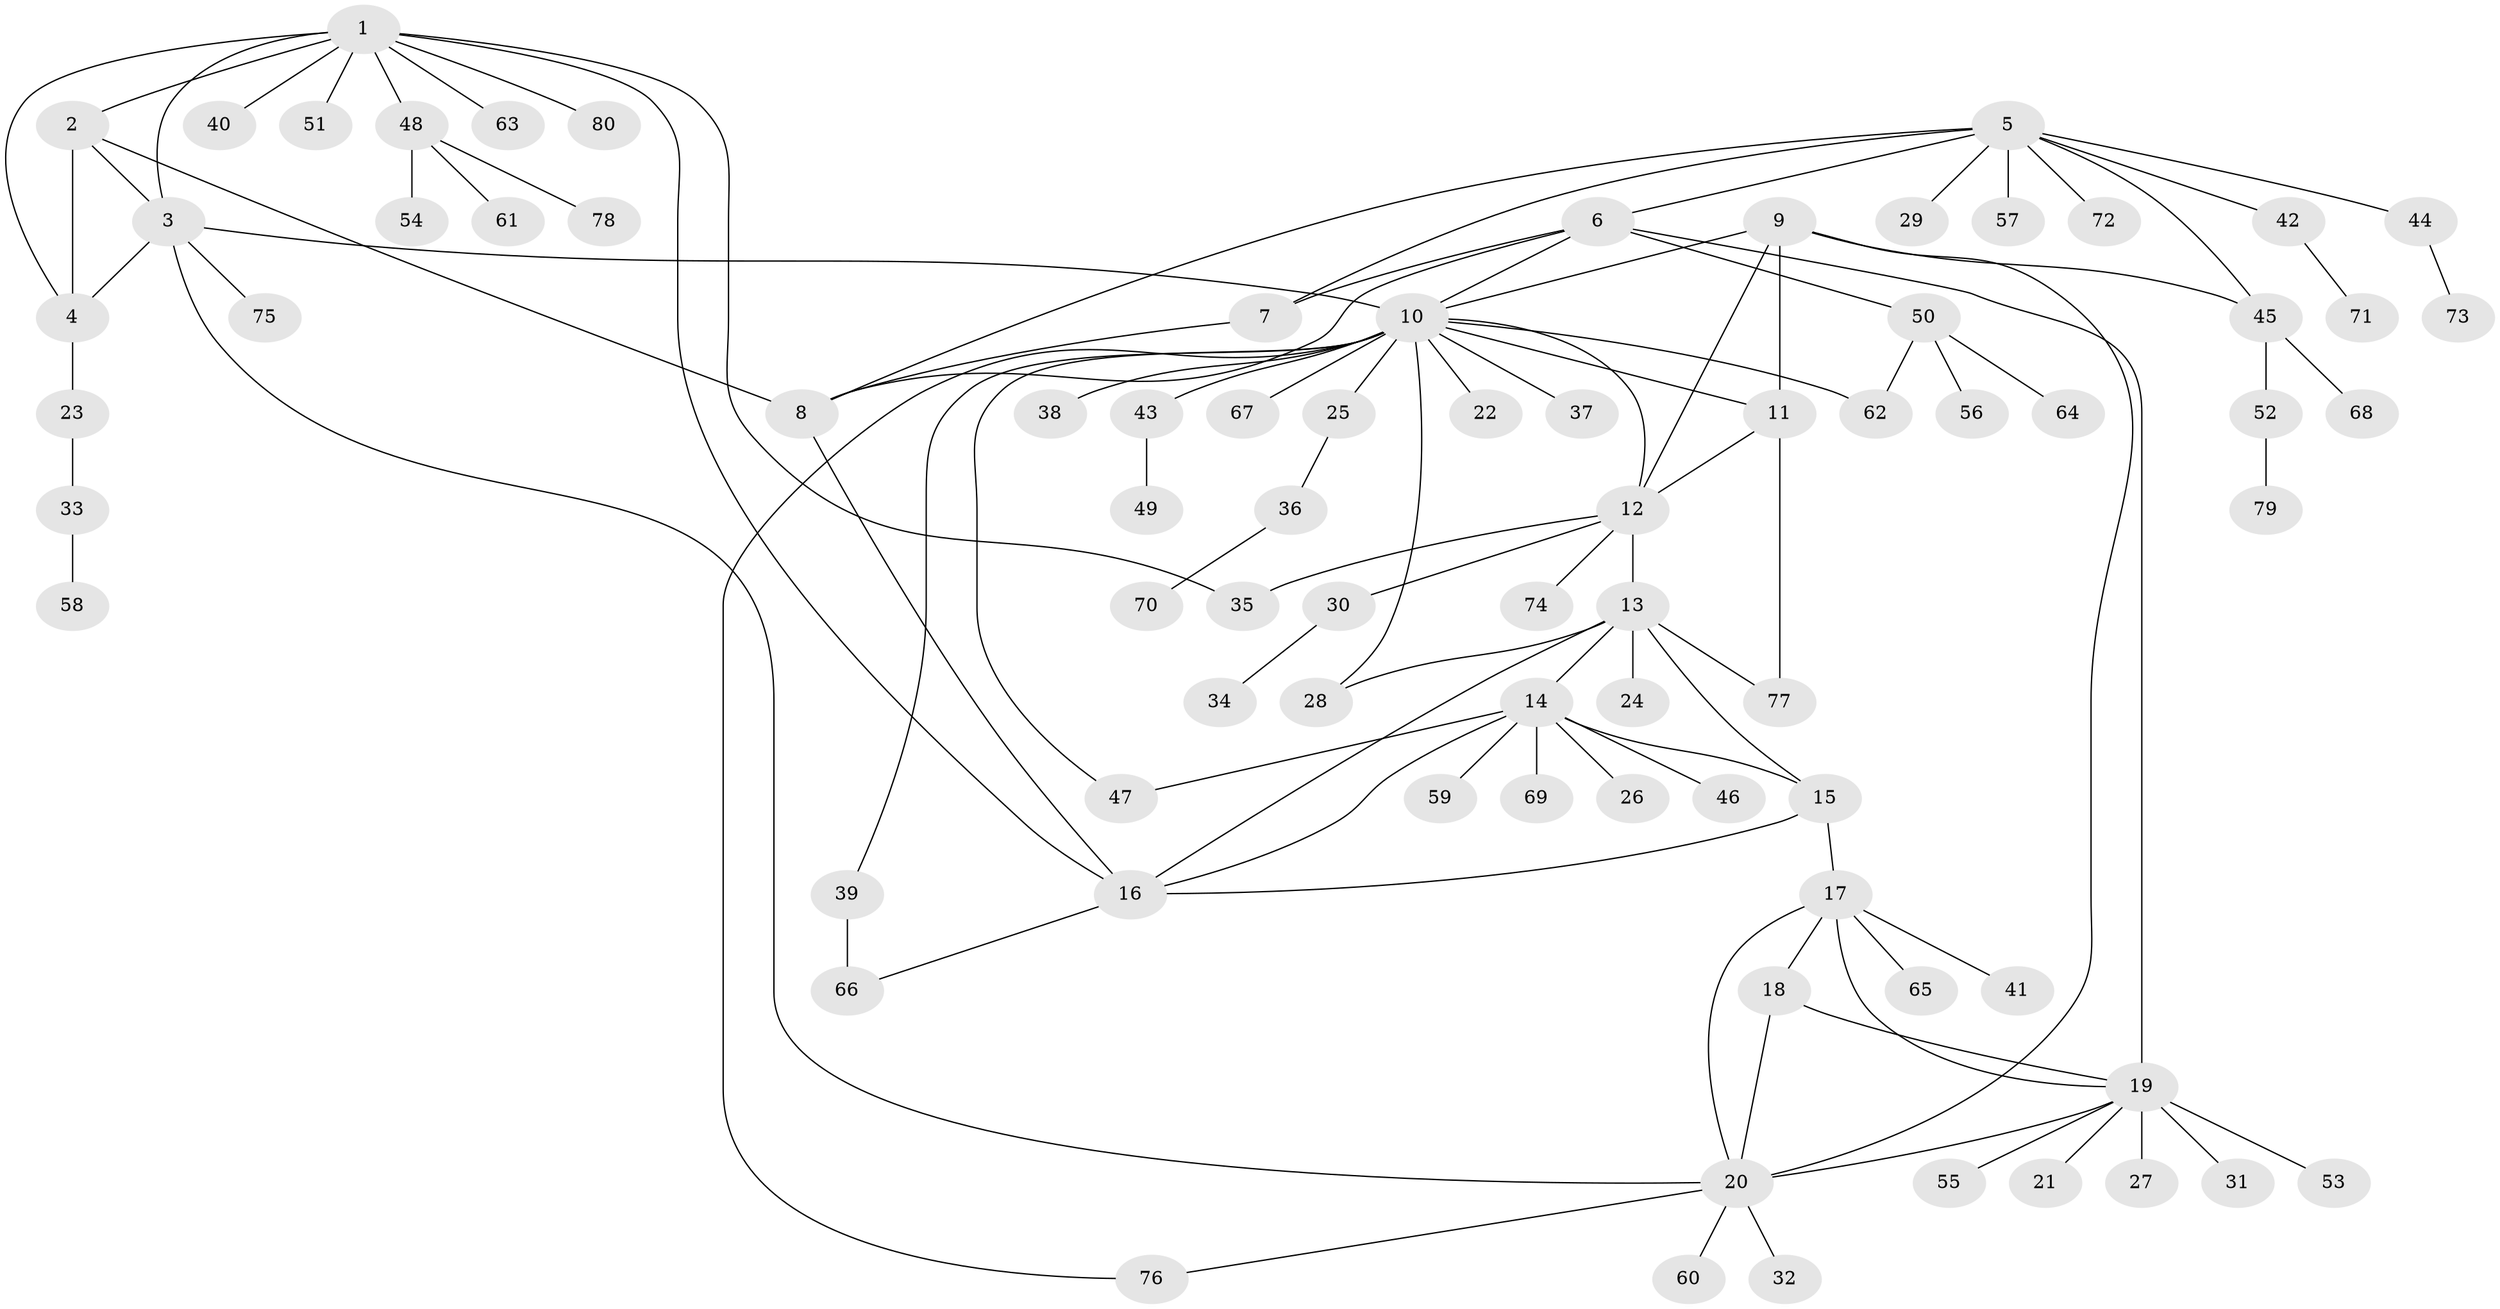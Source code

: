 // coarse degree distribution, {9: 0.02, 4: 0.1, 5: 0.1, 8: 0.04, 6: 0.04, 3: 0.1, 15: 0.02, 7: 0.02, 1: 0.46, 2: 0.1}
// Generated by graph-tools (version 1.1) at 2025/52/03/04/25 22:52:37]
// undirected, 80 vertices, 108 edges
graph export_dot {
  node [color=gray90,style=filled];
  1;
  2;
  3;
  4;
  5;
  6;
  7;
  8;
  9;
  10;
  11;
  12;
  13;
  14;
  15;
  16;
  17;
  18;
  19;
  20;
  21;
  22;
  23;
  24;
  25;
  26;
  27;
  28;
  29;
  30;
  31;
  32;
  33;
  34;
  35;
  36;
  37;
  38;
  39;
  40;
  41;
  42;
  43;
  44;
  45;
  46;
  47;
  48;
  49;
  50;
  51;
  52;
  53;
  54;
  55;
  56;
  57;
  58;
  59;
  60;
  61;
  62;
  63;
  64;
  65;
  66;
  67;
  68;
  69;
  70;
  71;
  72;
  73;
  74;
  75;
  76;
  77;
  78;
  79;
  80;
  1 -- 2;
  1 -- 3;
  1 -- 4;
  1 -- 16;
  1 -- 35;
  1 -- 40;
  1 -- 48;
  1 -- 51;
  1 -- 63;
  1 -- 80;
  2 -- 3;
  2 -- 4;
  2 -- 8;
  3 -- 4;
  3 -- 10;
  3 -- 20;
  3 -- 75;
  4 -- 23;
  5 -- 6;
  5 -- 7;
  5 -- 8;
  5 -- 29;
  5 -- 42;
  5 -- 44;
  5 -- 45;
  5 -- 57;
  5 -- 72;
  6 -- 7;
  6 -- 8;
  6 -- 10;
  6 -- 19;
  6 -- 50;
  7 -- 8;
  8 -- 16;
  9 -- 10;
  9 -- 11;
  9 -- 12;
  9 -- 20;
  9 -- 45;
  10 -- 11;
  10 -- 12;
  10 -- 22;
  10 -- 25;
  10 -- 28;
  10 -- 37;
  10 -- 38;
  10 -- 39;
  10 -- 43;
  10 -- 47;
  10 -- 62;
  10 -- 67;
  10 -- 76;
  11 -- 12;
  11 -- 77;
  12 -- 13;
  12 -- 30;
  12 -- 35;
  12 -- 74;
  13 -- 14;
  13 -- 15;
  13 -- 16;
  13 -- 24;
  13 -- 28;
  13 -- 77;
  14 -- 15;
  14 -- 16;
  14 -- 26;
  14 -- 46;
  14 -- 47;
  14 -- 59;
  14 -- 69;
  15 -- 16;
  15 -- 17;
  16 -- 66;
  17 -- 18;
  17 -- 19;
  17 -- 20;
  17 -- 41;
  17 -- 65;
  18 -- 19;
  18 -- 20;
  19 -- 20;
  19 -- 21;
  19 -- 27;
  19 -- 31;
  19 -- 53;
  19 -- 55;
  20 -- 32;
  20 -- 60;
  20 -- 76;
  23 -- 33;
  25 -- 36;
  30 -- 34;
  33 -- 58;
  36 -- 70;
  39 -- 66;
  42 -- 71;
  43 -- 49;
  44 -- 73;
  45 -- 52;
  45 -- 68;
  48 -- 54;
  48 -- 61;
  48 -- 78;
  50 -- 56;
  50 -- 62;
  50 -- 64;
  52 -- 79;
}
